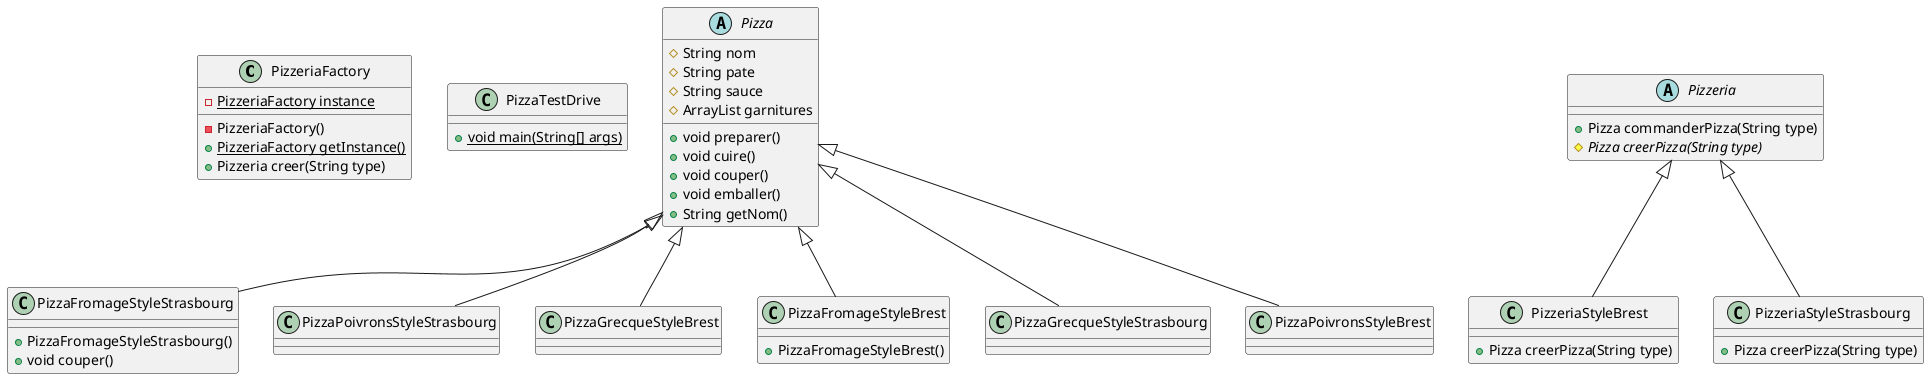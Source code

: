 @startuml
class PizzeriaFactory [[java:main.java.Fabrique.PizzeriaFactory]] {
	-{static}PizzeriaFactory instance
	-PizzeriaFactory()
	+{static}PizzeriaFactory getInstance()
	+Pizzeria creer(String type)
}
class PizzaTestDrive [[java:main.java.Main.Main]] {
	+{static}void main(String[] args)
}
class PizzaFromageStyleStrasbourg [[java:main.java.Pizza.PizzaFromageStyleStrasbourg]] {
	+PizzaFromageStyleStrasbourg()
	+void couper()
}

Pizza <|-- PizzaFromageStyleStrasbourg
class PizzaPoivronsStyleStrasbourg [[java:main.java.Pizza.PizzaPoivronsStyleStrasbourg]] {
}

Pizza <|-- PizzaPoivronsStyleStrasbourg
class PizzaGrecqueStyleBrest [[java:main.java.Pizza.PizzaGrecqueStyleBrest]] {
}

Pizza <|-- PizzaGrecqueStyleBrest
abstract class Pizzeria [[java:main.java.Pizza.Pizzeria]] {
	+Pizza commanderPizza(String type)
	#{abstract}Pizza creerPizza(String type)
}
class PizzeriaStyleBrest [[java:main.java.Pizza.PizzeriaStyleBrest]] {
	+Pizza creerPizza(String type)
}

Pizzeria <|-- PizzeriaStyleBrest
abstract class Pizza [[java:main.java.Pizza.Pizza]] {
	#String nom
	#String pate
	#String sauce
	#ArrayList garnitures
	+void preparer()
	+void cuire()
	+void couper()
	+void emballer()
	+String getNom()
}
class PizzaFromageStyleBrest [[java:main.java.Pizza.PizzaFromageStyleBrest]] {
	+PizzaFromageStyleBrest()
}

Pizza <|-- PizzaFromageStyleBrest
class PizzaGrecqueStyleStrasbourg [[java:main.java.Pizza.PizzaGrecqueStyleStrasbourg]] {
}

Pizza <|-- PizzaGrecqueStyleStrasbourg
class PizzeriaStyleStrasbourg [[java:main.java.Pizza.PizzeriaStyleStrasbourg]] {
	+Pizza creerPizza(String type)
}

Pizzeria <|-- PizzeriaStyleStrasbourg
class PizzaPoivronsStyleBrest [[java:main.java.Pizza.PizzaPoivronsStyleBrest]] {
}

Pizza <|-- PizzaPoivronsStyleBrest
@enduml
